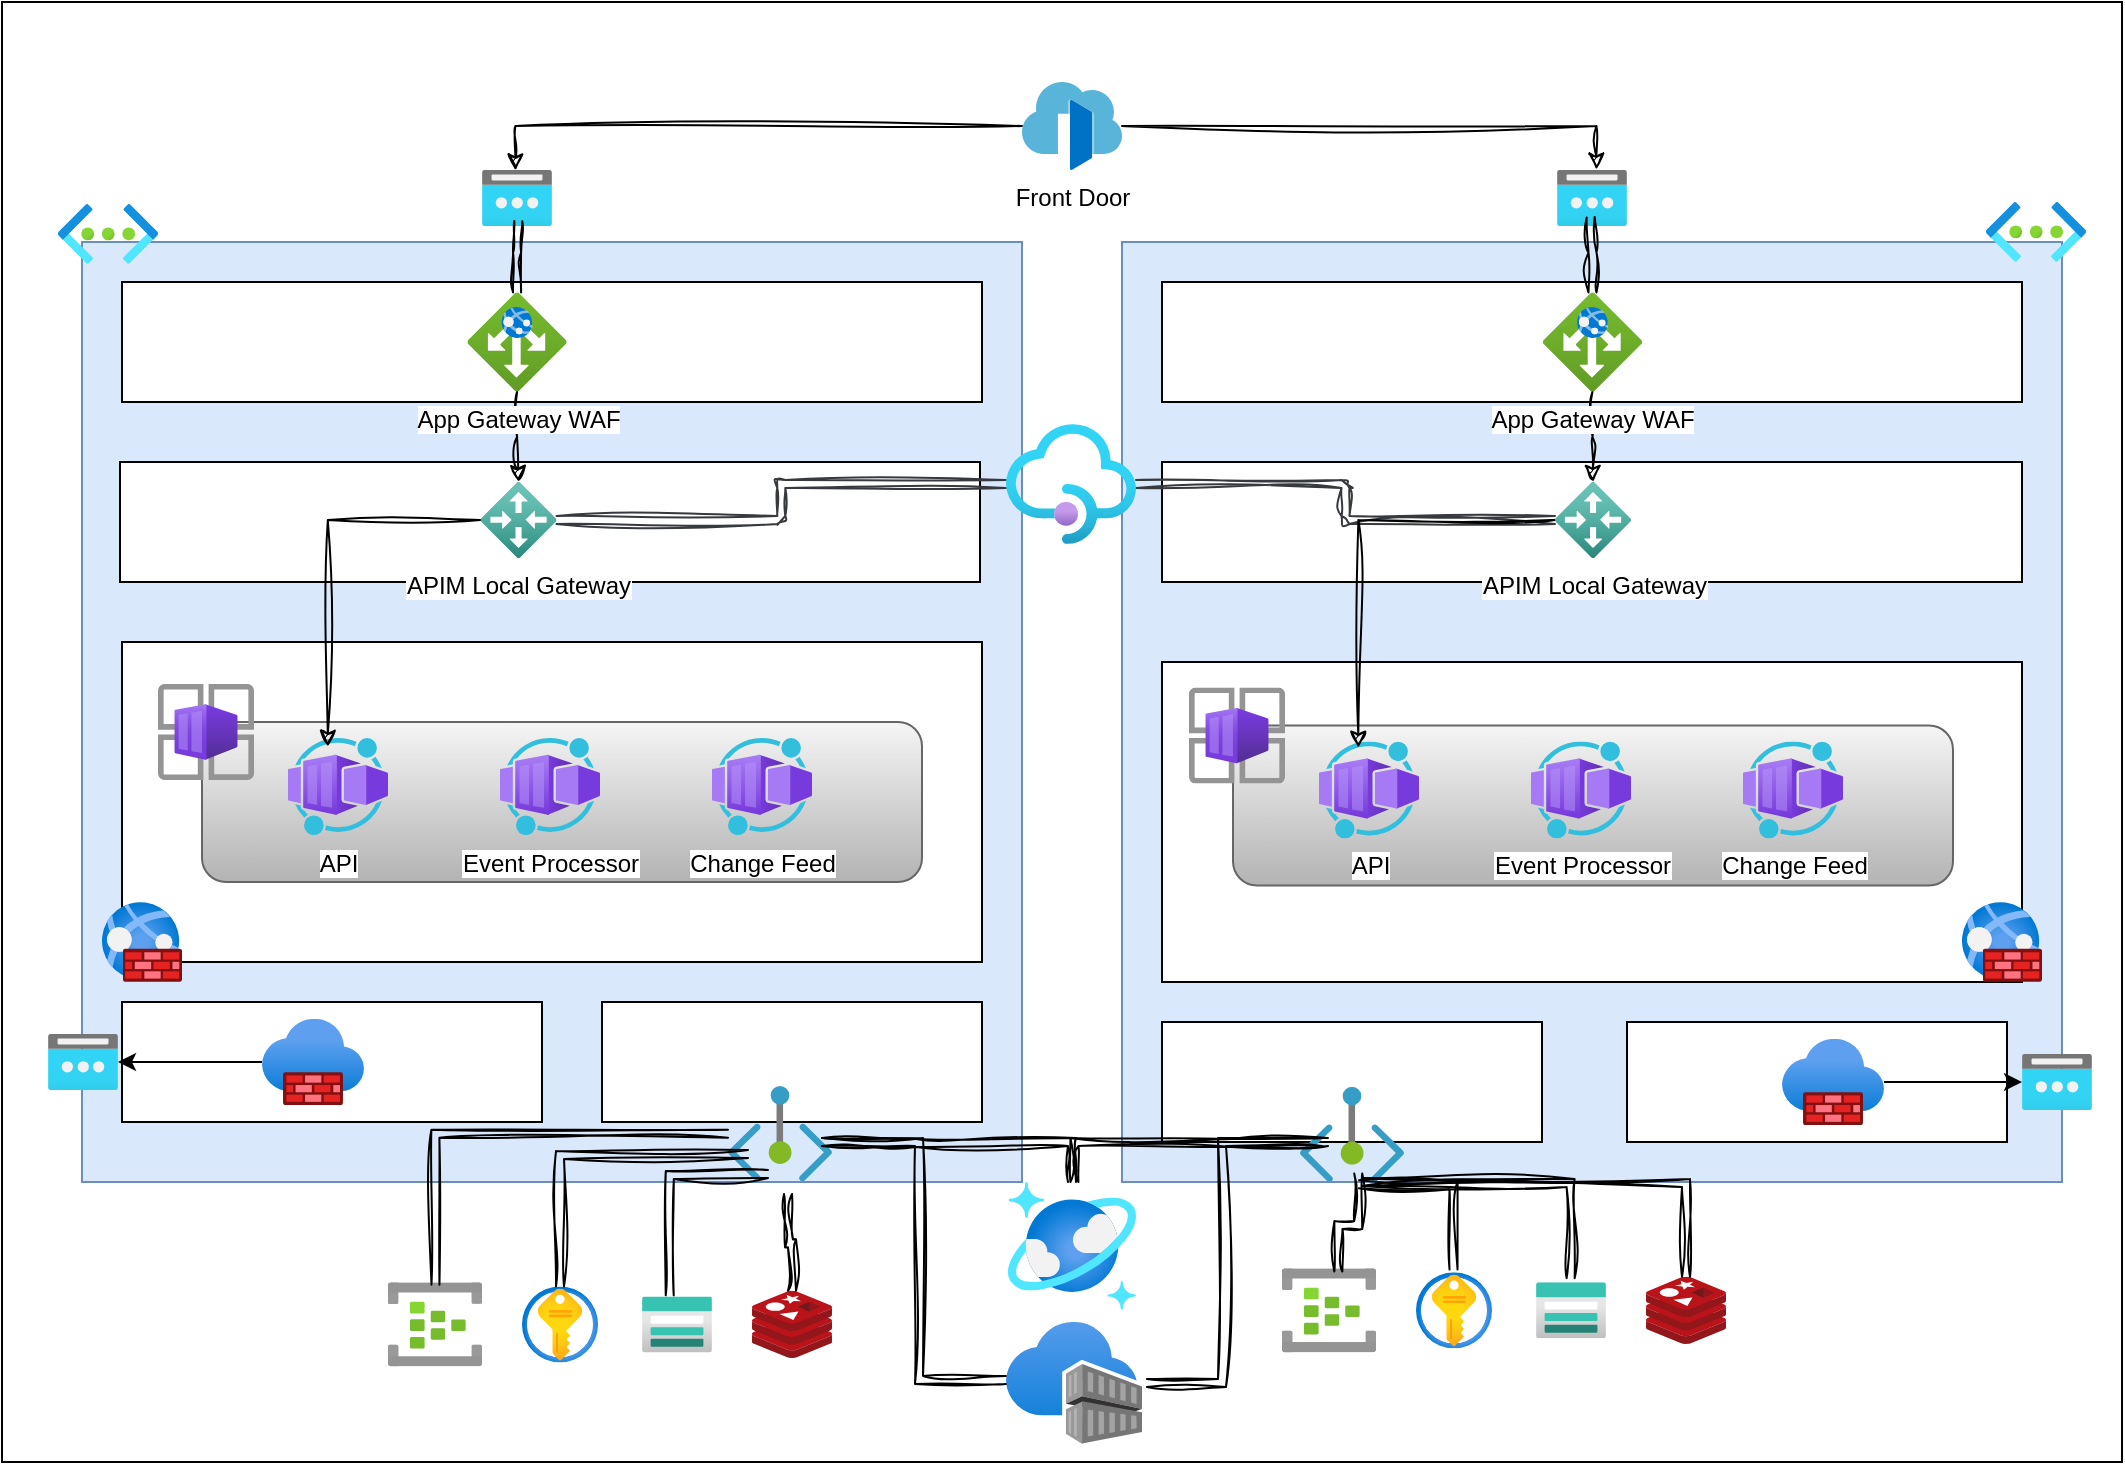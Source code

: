 <mxfile version="21.7.0" type="device">
  <diagram name="Page-1" id="5XWkSFwcAamGCL9o-0iW">
    <mxGraphModel dx="1678" dy="940" grid="1" gridSize="10" guides="1" tooltips="1" connect="1" arrows="1" fold="1" page="1" pageScale="1" pageWidth="1100" pageHeight="850" math="0" shadow="0">
      <root>
        <mxCell id="0" />
        <mxCell id="1" parent="0" />
        <mxCell id="lS_c8AQa_Xhj7H-wrKYb-2" value="" style="rounded=0;whiteSpace=wrap;html=1;" vertex="1" parent="1">
          <mxGeometry x="20" y="40" width="1060" height="730" as="geometry" />
        </mxCell>
        <mxCell id="lS_c8AQa_Xhj7H-wrKYb-3" value="" style="whiteSpace=wrap;html=1;aspect=fixed;fillColor=#dae8fc;strokeColor=#6c8ebf;" vertex="1" parent="1">
          <mxGeometry x="60" y="160" width="470" height="470" as="geometry" />
        </mxCell>
        <mxCell id="lS_c8AQa_Xhj7H-wrKYb-5" value="" style="whiteSpace=wrap;html=1;aspect=fixed;fillColor=#dae8fc;strokeColor=#6c8ebf;" vertex="1" parent="1">
          <mxGeometry x="580" y="160" width="470" height="470" as="geometry" />
        </mxCell>
        <mxCell id="lS_c8AQa_Xhj7H-wrKYb-73" style="edgeStyle=orthogonalEdgeStyle;rounded=0;orthogonalLoop=1;jettySize=auto;html=1;entryX=0.478;entryY=0.01;entryDx=0;entryDy=0;entryPerimeter=0;sketch=1;curveFitting=1;jiggle=2;" edge="1" parent="1" source="lS_c8AQa_Xhj7H-wrKYb-6" target="lS_c8AQa_Xhj7H-wrKYb-18">
          <mxGeometry relative="1" as="geometry" />
        </mxCell>
        <mxCell id="lS_c8AQa_Xhj7H-wrKYb-74" style="edgeStyle=orthogonalEdgeStyle;rounded=0;orthogonalLoop=1;jettySize=auto;html=1;entryX=0.563;entryY=-0.007;entryDx=0;entryDy=0;entryPerimeter=0;sketch=1;curveFitting=1;jiggle=2;" edge="1" parent="1" source="lS_c8AQa_Xhj7H-wrKYb-6" target="lS_c8AQa_Xhj7H-wrKYb-19">
          <mxGeometry relative="1" as="geometry" />
        </mxCell>
        <mxCell id="lS_c8AQa_Xhj7H-wrKYb-6" value="Front Door" style="image;sketch=0;aspect=fixed;html=1;points=[];align=center;fontSize=12;image=img/lib/mscae/Front_Doors.svg;" vertex="1" parent="1">
          <mxGeometry x="530" y="80" width="50" height="44" as="geometry" />
        </mxCell>
        <mxCell id="lS_c8AQa_Xhj7H-wrKYb-9" value="" style="rounded=0;whiteSpace=wrap;html=1;" vertex="1" parent="1">
          <mxGeometry x="80" y="180" width="430" height="60" as="geometry" />
        </mxCell>
        <mxCell id="lS_c8AQa_Xhj7H-wrKYb-10" value="" style="rounded=0;whiteSpace=wrap;html=1;" vertex="1" parent="1">
          <mxGeometry x="600" y="180" width="430" height="60" as="geometry" />
        </mxCell>
        <mxCell id="lS_c8AQa_Xhj7H-wrKYb-11" value="" style="rounded=0;whiteSpace=wrap;html=1;" vertex="1" parent="1">
          <mxGeometry x="79" y="270" width="430" height="60" as="geometry" />
        </mxCell>
        <mxCell id="lS_c8AQa_Xhj7H-wrKYb-12" value="" style="rounded=0;whiteSpace=wrap;html=1;" vertex="1" parent="1">
          <mxGeometry x="600" y="270" width="430" height="60" as="geometry" />
        </mxCell>
        <mxCell id="lS_c8AQa_Xhj7H-wrKYb-13" value="" style="rounded=0;whiteSpace=wrap;html=1;" vertex="1" parent="1">
          <mxGeometry x="80" y="360" width="430" height="160" as="geometry" />
        </mxCell>
        <mxCell id="lS_c8AQa_Xhj7H-wrKYb-14" value="" style="rounded=0;whiteSpace=wrap;html=1;" vertex="1" parent="1">
          <mxGeometry x="600" y="370" width="430" height="160" as="geometry" />
        </mxCell>
        <mxCell id="lS_c8AQa_Xhj7H-wrKYb-16" value="" style="rounded=0;whiteSpace=wrap;html=1;" vertex="1" parent="1">
          <mxGeometry x="80" y="540" width="210" height="60" as="geometry" />
        </mxCell>
        <mxCell id="lS_c8AQa_Xhj7H-wrKYb-18" value="" style="image;aspect=fixed;html=1;points=[];align=center;fontSize=12;image=img/lib/azure2/networking/Public_IP_Addresses.svg;" vertex="1" parent="1">
          <mxGeometry x="260" y="124" width="35" height="28" as="geometry" />
        </mxCell>
        <mxCell id="lS_c8AQa_Xhj7H-wrKYb-19" value="" style="image;aspect=fixed;html=1;points=[];align=center;fontSize=12;image=img/lib/azure2/networking/Public_IP_Addresses.svg;" vertex="1" parent="1">
          <mxGeometry x="797.5" y="124" width="35" height="28" as="geometry" />
        </mxCell>
        <mxCell id="lS_c8AQa_Xhj7H-wrKYb-20" value="" style="image;aspect=fixed;html=1;points=[];align=center;fontSize=12;image=img/lib/azure2/networking/Web_Application_Firewall_Policies_WAF.svg;" vertex="1" parent="1">
          <mxGeometry x="70" y="490" width="40" height="40" as="geometry" />
        </mxCell>
        <mxCell id="lS_c8AQa_Xhj7H-wrKYb-21" value="" style="image;aspect=fixed;html=1;points=[];align=center;fontSize=12;image=img/lib/azure2/networking/Web_Application_Firewall_Policies_WAF.svg;" vertex="1" parent="1">
          <mxGeometry x="1000" y="490" width="40" height="40" as="geometry" />
        </mxCell>
        <mxCell id="lS_c8AQa_Xhj7H-wrKYb-22" value="" style="rounded=0;whiteSpace=wrap;html=1;" vertex="1" parent="1">
          <mxGeometry x="320" y="540" width="190" height="60" as="geometry" />
        </mxCell>
        <mxCell id="lS_c8AQa_Xhj7H-wrKYb-24" value="" style="rounded=0;whiteSpace=wrap;html=1;" vertex="1" parent="1">
          <mxGeometry x="600" y="550" width="190" height="60" as="geometry" />
        </mxCell>
        <mxCell id="lS_c8AQa_Xhj7H-wrKYb-25" value="" style="rounded=0;whiteSpace=wrap;html=1;" vertex="1" parent="1">
          <mxGeometry x="832.5" y="550" width="190" height="60" as="geometry" />
        </mxCell>
        <mxCell id="lS_c8AQa_Xhj7H-wrKYb-26" value="" style="image;aspect=fixed;html=1;points=[];align=center;fontSize=12;image=img/lib/azure2/networking/Virtual_Networks.svg;" vertex="1" parent="1">
          <mxGeometry x="48" y="141" width="50" height="29.85" as="geometry" />
        </mxCell>
        <mxCell id="lS_c8AQa_Xhj7H-wrKYb-27" value="" style="image;aspect=fixed;html=1;points=[];align=center;fontSize=12;image=img/lib/azure2/networking/Virtual_Networks.svg;" vertex="1" parent="1">
          <mxGeometry x="1012" y="140" width="50" height="29.85" as="geometry" />
        </mxCell>
        <mxCell id="lS_c8AQa_Xhj7H-wrKYb-28" value="" style="image;aspect=fixed;html=1;points=[];align=center;fontSize=12;image=img/lib/azure2/security/Key_Vaults.svg;" vertex="1" parent="1">
          <mxGeometry x="280" y="682.2" width="38" height="38" as="geometry" />
        </mxCell>
        <mxCell id="lS_c8AQa_Xhj7H-wrKYb-30" value="" style="image;aspect=fixed;html=1;points=[];align=center;fontSize=12;image=img/lib/azure2/storage/Storage_Accounts.svg;" vertex="1" parent="1">
          <mxGeometry x="340" y="687.2" width="35" height="28" as="geometry" />
        </mxCell>
        <mxCell id="lS_c8AQa_Xhj7H-wrKYb-31" value="" style="image;aspect=fixed;html=1;points=[];align=center;fontSize=12;image=img/lib/azure2/networking/Public_IP_Addresses.svg;" vertex="1" parent="1">
          <mxGeometry x="43" y="556" width="35" height="28" as="geometry" />
        </mxCell>
        <mxCell id="lS_c8AQa_Xhj7H-wrKYb-32" value="" style="image;aspect=fixed;html=1;points=[];align=center;fontSize=12;image=img/lib/azure2/networking/Public_IP_Addresses.svg;" vertex="1" parent="1">
          <mxGeometry x="1030" y="566" width="35" height="28" as="geometry" />
        </mxCell>
        <mxCell id="lS_c8AQa_Xhj7H-wrKYb-36" value="" style="edgeStyle=orthogonalEdgeStyle;rounded=0;orthogonalLoop=1;jettySize=auto;html=1;" edge="1" parent="1" source="lS_c8AQa_Xhj7H-wrKYb-33" target="lS_c8AQa_Xhj7H-wrKYb-31">
          <mxGeometry relative="1" as="geometry" />
        </mxCell>
        <mxCell id="lS_c8AQa_Xhj7H-wrKYb-33" value="" style="image;aspect=fixed;html=1;points=[];align=center;fontSize=12;image=img/lib/azure2/networking/Firewalls.svg;" vertex="1" parent="1">
          <mxGeometry x="150" y="548.45" width="51" height="43.1" as="geometry" />
        </mxCell>
        <mxCell id="lS_c8AQa_Xhj7H-wrKYb-35" value="" style="edgeStyle=orthogonalEdgeStyle;rounded=0;orthogonalLoop=1;jettySize=auto;html=1;" edge="1" parent="1" source="lS_c8AQa_Xhj7H-wrKYb-34" target="lS_c8AQa_Xhj7H-wrKYb-32">
          <mxGeometry relative="1" as="geometry" />
        </mxCell>
        <mxCell id="lS_c8AQa_Xhj7H-wrKYb-34" value="" style="image;aspect=fixed;html=1;points=[];align=center;fontSize=12;image=img/lib/azure2/networking/Firewalls.svg;" vertex="1" parent="1">
          <mxGeometry x="910" y="558.45" width="51" height="43.1" as="geometry" />
        </mxCell>
        <mxCell id="lS_c8AQa_Xhj7H-wrKYb-37" value="" style="image;aspect=fixed;html=1;points=[];align=center;fontSize=12;image=img/lib/azure2/databases/Azure_Cosmos_DB.svg;" vertex="1" parent="1">
          <mxGeometry x="523" y="630" width="64" height="64" as="geometry" />
        </mxCell>
        <mxCell id="lS_c8AQa_Xhj7H-wrKYb-38" value="" style="image;sketch=0;aspect=fixed;html=1;points=[];align=center;fontSize=12;image=img/lib/mscae/Cache_Redis_Product.svg;" vertex="1" parent="1">
          <mxGeometry x="395" y="684.4" width="40" height="33.6" as="geometry" />
        </mxCell>
        <mxCell id="lS_c8AQa_Xhj7H-wrKYb-39" value="" style="image;aspect=fixed;html=1;points=[];align=center;fontSize=12;image=img/lib/azure2/iot/Event_Hubs.svg;" vertex="1" parent="1">
          <mxGeometry x="213" y="680.15" width="47" height="42.09" as="geometry" />
        </mxCell>
        <mxCell id="lS_c8AQa_Xhj7H-wrKYb-44" value="" style="rounded=1;whiteSpace=wrap;html=1;fillColor=#f5f5f5;gradientColor=#b3b3b3;strokeColor=#666666;" vertex="1" parent="1">
          <mxGeometry x="120" y="400" width="360" height="80" as="geometry" />
        </mxCell>
        <mxCell id="lS_c8AQa_Xhj7H-wrKYb-40" value="" style="image;aspect=fixed;html=1;points=[];align=center;fontSize=12;image=img/lib/azure2/other/Container_App_Environments.svg;" vertex="1" parent="1">
          <mxGeometry x="98" y="381" width="48" height="48" as="geometry" />
        </mxCell>
        <mxCell id="lS_c8AQa_Xhj7H-wrKYb-45" value="API" style="image;aspect=fixed;html=1;points=[];align=center;fontSize=12;image=img/lib/azure2/other/Worker_Container_App.svg;" vertex="1" parent="1">
          <mxGeometry x="163" y="408" width="50" height="48.53" as="geometry" />
        </mxCell>
        <mxCell id="lS_c8AQa_Xhj7H-wrKYb-46" value="Event Processor" style="image;aspect=fixed;html=1;points=[];align=center;fontSize=12;image=img/lib/azure2/other/Worker_Container_App.svg;" vertex="1" parent="1">
          <mxGeometry x="269" y="408" width="50" height="48.53" as="geometry" />
        </mxCell>
        <mxCell id="lS_c8AQa_Xhj7H-wrKYb-47" value="Change Feed" style="image;aspect=fixed;html=1;points=[];align=center;fontSize=12;image=img/lib/azure2/other/Worker_Container_App.svg;" vertex="1" parent="1">
          <mxGeometry x="375" y="408" width="50" height="48.53" as="geometry" />
        </mxCell>
        <mxCell id="lS_c8AQa_Xhj7H-wrKYb-69" style="edgeStyle=orthogonalEdgeStyle;rounded=1;orthogonalLoop=1;jettySize=auto;html=1;shape=link;shadow=0;sketch=1;curveFitting=1;jiggle=2;fillColor=#eeeeee;strokeColor=#36393d;" edge="1" parent="1" source="lS_c8AQa_Xhj7H-wrKYb-48" target="lS_c8AQa_Xhj7H-wrKYb-65">
          <mxGeometry relative="1" as="geometry" />
        </mxCell>
        <mxCell id="lS_c8AQa_Xhj7H-wrKYb-70" style="edgeStyle=orthogonalEdgeStyle;rounded=1;orthogonalLoop=1;jettySize=auto;html=1;fillColor=#eeeeee;strokeColor=#36393d;sketch=1;curveFitting=1;jiggle=2;shape=link;" edge="1" parent="1" source="lS_c8AQa_Xhj7H-wrKYb-48" target="lS_c8AQa_Xhj7H-wrKYb-66">
          <mxGeometry relative="1" as="geometry" />
        </mxCell>
        <mxCell id="lS_c8AQa_Xhj7H-wrKYb-48" value="" style="image;aspect=fixed;html=1;points=[];align=center;fontSize=12;image=img/lib/azure2/app_services/API_Management_Services.svg;" vertex="1" parent="1">
          <mxGeometry x="522" y="251" width="65" height="60" as="geometry" />
        </mxCell>
        <mxCell id="lS_c8AQa_Xhj7H-wrKYb-49" value="" style="image;aspect=fixed;html=1;points=[];align=center;fontSize=12;image=img/lib/azure2/containers/Container_Registries.svg;" vertex="1" parent="1">
          <mxGeometry x="522" y="700" width="68" height="61" as="geometry" />
        </mxCell>
        <mxCell id="lS_c8AQa_Xhj7H-wrKYb-71" style="edgeStyle=orthogonalEdgeStyle;rounded=0;orthogonalLoop=1;jettySize=auto;html=1;entryX=0.518;entryY=0.912;entryDx=0;entryDy=0;entryPerimeter=0;shape=link;sketch=1;curveFitting=1;jiggle=2;" edge="1" parent="1" source="lS_c8AQa_Xhj7H-wrKYb-52" target="lS_c8AQa_Xhj7H-wrKYb-18">
          <mxGeometry relative="1" as="geometry" />
        </mxCell>
        <mxCell id="lS_c8AQa_Xhj7H-wrKYb-75" style="edgeStyle=orthogonalEdgeStyle;rounded=0;orthogonalLoop=1;jettySize=auto;html=1;sketch=1;curveFitting=1;jiggle=2;" edge="1" parent="1" source="lS_c8AQa_Xhj7H-wrKYb-52" target="lS_c8AQa_Xhj7H-wrKYb-65">
          <mxGeometry relative="1" as="geometry" />
        </mxCell>
        <mxCell id="lS_c8AQa_Xhj7H-wrKYb-52" value="App Gateway WAF" style="image;aspect=fixed;html=1;points=[];align=center;fontSize=12;image=img/lib/azure2/networking/Application_Gateways.svg;" vertex="1" parent="1">
          <mxGeometry x="252.75" y="185.25" width="49.5" height="49.5" as="geometry" />
        </mxCell>
        <mxCell id="lS_c8AQa_Xhj7H-wrKYb-72" style="edgeStyle=orthogonalEdgeStyle;rounded=0;orthogonalLoop=1;jettySize=auto;html=1;entryX=0.481;entryY=0.844;entryDx=0;entryDy=0;entryPerimeter=0;shape=link;sketch=1;curveFitting=1;jiggle=2;" edge="1" parent="1" source="lS_c8AQa_Xhj7H-wrKYb-53" target="lS_c8AQa_Xhj7H-wrKYb-19">
          <mxGeometry relative="1" as="geometry" />
        </mxCell>
        <mxCell id="lS_c8AQa_Xhj7H-wrKYb-76" style="edgeStyle=orthogonalEdgeStyle;rounded=0;orthogonalLoop=1;jettySize=auto;html=1;sketch=1;curveFitting=1;jiggle=2;" edge="1" parent="1" source="lS_c8AQa_Xhj7H-wrKYb-53" target="lS_c8AQa_Xhj7H-wrKYb-66">
          <mxGeometry relative="1" as="geometry" />
        </mxCell>
        <mxCell id="lS_c8AQa_Xhj7H-wrKYb-53" value="App Gateway WAF" style="image;aspect=fixed;html=1;points=[];align=center;fontSize=12;image=img/lib/azure2/networking/Application_Gateways.svg;" vertex="1" parent="1">
          <mxGeometry x="790.5" y="185.25" width="49.5" height="49.5" as="geometry" />
        </mxCell>
        <mxCell id="lS_c8AQa_Xhj7H-wrKYb-54" value="" style="image;aspect=fixed;html=1;points=[];align=center;fontSize=12;image=img/lib/azure2/security/Key_Vaults.svg;" vertex="1" parent="1">
          <mxGeometry x="727" y="675.16" width="38" height="38" as="geometry" />
        </mxCell>
        <mxCell id="lS_c8AQa_Xhj7H-wrKYb-55" value="" style="image;aspect=fixed;html=1;points=[];align=center;fontSize=12;image=img/lib/azure2/storage/Storage_Accounts.svg;" vertex="1" parent="1">
          <mxGeometry x="787" y="680.16" width="35" height="28" as="geometry" />
        </mxCell>
        <mxCell id="lS_c8AQa_Xhj7H-wrKYb-56" value="" style="image;sketch=0;aspect=fixed;html=1;points=[];align=center;fontSize=12;image=img/lib/mscae/Cache_Redis_Product.svg;" vertex="1" parent="1">
          <mxGeometry x="842" y="677.36" width="40" height="33.6" as="geometry" />
        </mxCell>
        <mxCell id="lS_c8AQa_Xhj7H-wrKYb-57" value="" style="image;aspect=fixed;html=1;points=[];align=center;fontSize=12;image=img/lib/azure2/iot/Event_Hubs.svg;" vertex="1" parent="1">
          <mxGeometry x="660" y="673.11" width="47" height="42.09" as="geometry" />
        </mxCell>
        <mxCell id="lS_c8AQa_Xhj7H-wrKYb-58" value="" style="rounded=1;whiteSpace=wrap;html=1;fillColor=#f5f5f5;gradientColor=#b3b3b3;strokeColor=#666666;" vertex="1" parent="1">
          <mxGeometry x="635.5" y="401.77" width="360" height="80" as="geometry" />
        </mxCell>
        <mxCell id="lS_c8AQa_Xhj7H-wrKYb-59" value="" style="image;aspect=fixed;html=1;points=[];align=center;fontSize=12;image=img/lib/azure2/other/Container_App_Environments.svg;" vertex="1" parent="1">
          <mxGeometry x="613.5" y="382.77" width="48" height="48" as="geometry" />
        </mxCell>
        <mxCell id="lS_c8AQa_Xhj7H-wrKYb-60" value="API" style="image;aspect=fixed;html=1;points=[];align=center;fontSize=12;image=img/lib/azure2/other/Worker_Container_App.svg;" vertex="1" parent="1">
          <mxGeometry x="678.5" y="409.77" width="50" height="48.53" as="geometry" />
        </mxCell>
        <mxCell id="lS_c8AQa_Xhj7H-wrKYb-61" value="Event Processor" style="image;aspect=fixed;html=1;points=[];align=center;fontSize=12;image=img/lib/azure2/other/Worker_Container_App.svg;" vertex="1" parent="1">
          <mxGeometry x="784.5" y="409.77" width="50" height="48.53" as="geometry" />
        </mxCell>
        <mxCell id="lS_c8AQa_Xhj7H-wrKYb-62" value="Change Feed" style="image;aspect=fixed;html=1;points=[];align=center;fontSize=12;image=img/lib/azure2/other/Worker_Container_App.svg;" vertex="1" parent="1">
          <mxGeometry x="890.5" y="409.77" width="50" height="48.53" as="geometry" />
        </mxCell>
        <mxCell id="lS_c8AQa_Xhj7H-wrKYb-79" style="edgeStyle=orthogonalEdgeStyle;rounded=0;orthogonalLoop=1;jettySize=auto;html=1;entryX=0.505;entryY=0.03;entryDx=0;entryDy=0;entryPerimeter=0;strokeColor=default;sketch=1;curveFitting=1;jiggle=2;shape=link;" edge="1" parent="1" source="lS_c8AQa_Xhj7H-wrKYb-63" target="lS_c8AQa_Xhj7H-wrKYb-39">
          <mxGeometry relative="1" as="geometry" />
        </mxCell>
        <mxCell id="lS_c8AQa_Xhj7H-wrKYb-63" value="" style="image;aspect=fixed;html=1;points=[];align=center;fontSize=12;image=img/lib/azure2/networking/Private_Endpoint.svg;" vertex="1" parent="1">
          <mxGeometry x="383" y="582" width="52" height="47.67" as="geometry" />
        </mxCell>
        <mxCell id="lS_c8AQa_Xhj7H-wrKYb-64" value="" style="image;aspect=fixed;html=1;points=[];align=center;fontSize=12;image=img/lib/azure2/networking/Private_Endpoint.svg;" vertex="1" parent="1">
          <mxGeometry x="669" y="582.33" width="52" height="47.67" as="geometry" />
        </mxCell>
        <mxCell id="lS_c8AQa_Xhj7H-wrKYb-78" style="edgeStyle=orthogonalEdgeStyle;rounded=0;orthogonalLoop=1;jettySize=auto;html=1;entryX=0.398;entryY=0.09;entryDx=0;entryDy=0;entryPerimeter=0;sketch=1;curveFitting=1;jiggle=2;" edge="1" parent="1" source="lS_c8AQa_Xhj7H-wrKYb-65" target="lS_c8AQa_Xhj7H-wrKYb-45">
          <mxGeometry relative="1" as="geometry" />
        </mxCell>
        <mxCell id="lS_c8AQa_Xhj7H-wrKYb-65" value="APIM Local Gateway" style="image;aspect=fixed;html=1;points=[];align=center;fontSize=12;image=img/lib/azure2/other/Local_Network_Gateways.svg;" vertex="1" parent="1">
          <mxGeometry x="259.25" y="280" width="38" height="38" as="geometry" />
        </mxCell>
        <mxCell id="lS_c8AQa_Xhj7H-wrKYb-77" style="edgeStyle=orthogonalEdgeStyle;rounded=0;orthogonalLoop=1;jettySize=auto;html=1;entryX=0.393;entryY=0.064;entryDx=0;entryDy=0;entryPerimeter=0;sketch=1;curveFitting=1;jiggle=2;" edge="1" parent="1" source="lS_c8AQa_Xhj7H-wrKYb-66" target="lS_c8AQa_Xhj7H-wrKYb-60">
          <mxGeometry relative="1" as="geometry" />
        </mxCell>
        <mxCell id="lS_c8AQa_Xhj7H-wrKYb-66" value="APIM Local Gateway" style="image;aspect=fixed;html=1;points=[];align=center;fontSize=12;image=img/lib/azure2/other/Local_Network_Gateways.svg;" vertex="1" parent="1">
          <mxGeometry x="796.5" y="280" width="38" height="38" as="geometry" />
        </mxCell>
        <mxCell id="lS_c8AQa_Xhj7H-wrKYb-81" style="edgeStyle=orthogonalEdgeStyle;rounded=0;orthogonalLoop=1;jettySize=auto;html=1;strokeColor=default;sketch=1;curveFitting=1;jiggle=2;shape=link;" edge="1" parent="1" target="lS_c8AQa_Xhj7H-wrKYb-28">
          <mxGeometry relative="1" as="geometry">
            <mxPoint x="393" y="616" as="sourcePoint" />
            <mxPoint x="247" y="691" as="targetPoint" />
          </mxGeometry>
        </mxCell>
        <mxCell id="lS_c8AQa_Xhj7H-wrKYb-82" style="edgeStyle=orthogonalEdgeStyle;rounded=0;orthogonalLoop=1;jettySize=auto;html=1;entryX=0.396;entryY=-0.019;entryDx=0;entryDy=0;entryPerimeter=0;strokeColor=default;sketch=1;curveFitting=1;jiggle=2;shape=link;" edge="1" parent="1" target="lS_c8AQa_Xhj7H-wrKYb-30">
          <mxGeometry relative="1" as="geometry">
            <mxPoint x="403" y="626" as="sourcePoint" />
            <mxPoint x="257" y="701" as="targetPoint" />
          </mxGeometry>
        </mxCell>
        <mxCell id="lS_c8AQa_Xhj7H-wrKYb-83" style="edgeStyle=orthogonalEdgeStyle;rounded=0;orthogonalLoop=1;jettySize=auto;html=1;strokeColor=default;sketch=1;curveFitting=1;jiggle=2;shape=link;" edge="1" parent="1" target="lS_c8AQa_Xhj7H-wrKYb-38">
          <mxGeometry relative="1" as="geometry">
            <mxPoint x="413" y="636" as="sourcePoint" />
            <mxPoint x="267" y="711" as="targetPoint" />
          </mxGeometry>
        </mxCell>
        <mxCell id="lS_c8AQa_Xhj7H-wrKYb-84" style="edgeStyle=orthogonalEdgeStyle;rounded=0;orthogonalLoop=1;jettySize=auto;html=1;entryX=0.599;entryY=0.039;entryDx=0;entryDy=0;entryPerimeter=0;strokeColor=default;sketch=1;curveFitting=1;jiggle=2;shape=link;exitX=0.56;exitY=0.91;exitDx=0;exitDy=0;exitPerimeter=0;" edge="1" parent="1" source="lS_c8AQa_Xhj7H-wrKYb-64" target="lS_c8AQa_Xhj7H-wrKYb-57">
          <mxGeometry relative="1" as="geometry">
            <mxPoint x="776.5" y="656.66" as="sourcePoint" />
            <mxPoint x="630.5" y="731.66" as="targetPoint" />
          </mxGeometry>
        </mxCell>
        <mxCell id="lS_c8AQa_Xhj7H-wrKYb-85" style="edgeStyle=orthogonalEdgeStyle;rounded=0;orthogonalLoop=1;jettySize=auto;html=1;entryX=0.494;entryY=-0.036;entryDx=0;entryDy=0;entryPerimeter=0;strokeColor=default;sketch=1;curveFitting=1;jiggle=2;shape=link;exitX=0.56;exitY=0.91;exitDx=0;exitDy=0;exitPerimeter=0;" edge="1" parent="1" target="lS_c8AQa_Xhj7H-wrKYb-54">
          <mxGeometry relative="1" as="geometry">
            <mxPoint x="698.5" y="631.16" as="sourcePoint" />
            <mxPoint x="688.5" y="680.16" as="targetPoint" />
          </mxGeometry>
        </mxCell>
        <mxCell id="lS_c8AQa_Xhj7H-wrKYb-86" style="edgeStyle=orthogonalEdgeStyle;rounded=0;orthogonalLoop=1;jettySize=auto;html=1;entryX=0.495;entryY=-0.074;entryDx=0;entryDy=0;entryPerimeter=0;strokeColor=default;sketch=1;curveFitting=1;jiggle=2;shape=link;" edge="1" parent="1" target="lS_c8AQa_Xhj7H-wrKYb-55">
          <mxGeometry relative="1" as="geometry">
            <mxPoint x="700" y="630" as="sourcePoint" />
            <mxPoint x="708" y="695" as="targetPoint" />
          </mxGeometry>
        </mxCell>
        <mxCell id="lS_c8AQa_Xhj7H-wrKYb-88" style="edgeStyle=orthogonalEdgeStyle;rounded=0;orthogonalLoop=1;jettySize=auto;html=1;strokeColor=default;sketch=1;curveFitting=1;jiggle=2;shape=link;" edge="1" parent="1" target="lS_c8AQa_Xhj7H-wrKYb-56">
          <mxGeometry relative="1" as="geometry">
            <mxPoint x="700" y="630" as="sourcePoint" />
            <mxPoint x="728" y="715" as="targetPoint" />
          </mxGeometry>
        </mxCell>
        <mxCell id="lS_c8AQa_Xhj7H-wrKYb-89" style="edgeStyle=orthogonalEdgeStyle;rounded=0;orthogonalLoop=1;jettySize=auto;html=1;entryX=1.036;entryY=0.5;entryDx=0;entryDy=0;entryPerimeter=0;strokeColor=default;sketch=1;curveFitting=1;jiggle=2;shape=link;" edge="1" parent="1" target="lS_c8AQa_Xhj7H-wrKYb-49">
          <mxGeometry relative="1" as="geometry">
            <mxPoint x="680" y="610" as="sourcePoint" />
            <mxPoint x="738" y="725" as="targetPoint" />
            <Array as="points">
              <mxPoint x="630" y="610" />
              <mxPoint x="630" y="731" />
            </Array>
          </mxGeometry>
        </mxCell>
        <mxCell id="lS_c8AQa_Xhj7H-wrKYb-90" style="edgeStyle=orthogonalEdgeStyle;rounded=0;orthogonalLoop=1;jettySize=auto;html=1;entryX=-0.001;entryY=0.476;entryDx=0;entryDy=0;entryPerimeter=0;strokeColor=default;sketch=1;curveFitting=1;jiggle=2;shape=link;exitX=0.904;exitY=0.587;exitDx=0;exitDy=0;exitPerimeter=0;" edge="1" parent="1" source="lS_c8AQa_Xhj7H-wrKYb-63" target="lS_c8AQa_Xhj7H-wrKYb-49">
          <mxGeometry relative="1" as="geometry">
            <mxPoint x="758" y="686" as="sourcePoint" />
            <mxPoint x="748" y="735" as="targetPoint" />
          </mxGeometry>
        </mxCell>
        <mxCell id="lS_c8AQa_Xhj7H-wrKYb-91" style="edgeStyle=orthogonalEdgeStyle;rounded=0;orthogonalLoop=1;jettySize=auto;html=1;strokeColor=default;sketch=1;curveFitting=1;jiggle=2;shape=link;" edge="1" parent="1" target="lS_c8AQa_Xhj7H-wrKYb-37">
          <mxGeometry relative="1" as="geometry">
            <mxPoint x="430" y="610" as="sourcePoint" />
            <mxPoint x="758" y="745" as="targetPoint" />
          </mxGeometry>
        </mxCell>
        <mxCell id="lS_c8AQa_Xhj7H-wrKYb-92" style="edgeStyle=orthogonalEdgeStyle;rounded=0;orthogonalLoop=1;jettySize=auto;html=1;entryX=0.519;entryY=0;entryDx=0;entryDy=0;entryPerimeter=0;strokeColor=default;sketch=1;curveFitting=1;jiggle=2;shape=link;" edge="1" parent="1" target="lS_c8AQa_Xhj7H-wrKYb-37">
          <mxGeometry relative="1" as="geometry">
            <mxPoint x="683" y="610" as="sourcePoint" />
            <mxPoint x="768" y="755" as="targetPoint" />
          </mxGeometry>
        </mxCell>
      </root>
    </mxGraphModel>
  </diagram>
</mxfile>
